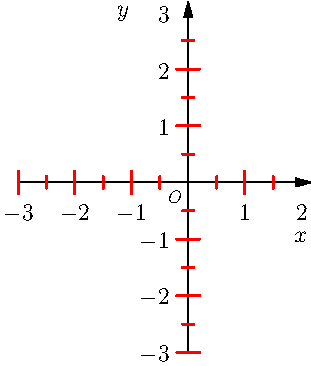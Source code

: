 import graph;  
unitsize(1cm);

xlimits( -3, 2);  
ylimits( -3, 3);  
xaxis("$x$",Ticks(modify=NoZero,1bp+red,end=false),arrow=Arrow);
yaxis("$y$",Ticks(modify=NoZero,1bp+red,end=false),arrow=Arrow);

labelx(scale(.75)*"$O$",0,SW);

